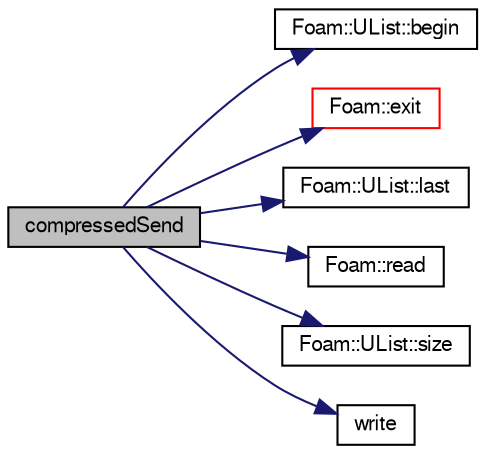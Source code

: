 digraph "compressedSend"
{
  bgcolor="transparent";
  edge [fontname="FreeSans",fontsize="10",labelfontname="FreeSans",labelfontsize="10"];
  node [fontname="FreeSans",fontsize="10",shape=record];
  rankdir="LR";
  Node1 [label="compressedSend",height=0.2,width=0.4,color="black", fillcolor="grey75", style="filled" fontcolor="black"];
  Node1 -> Node2 [color="midnightblue",fontsize="10",style="solid",fontname="FreeSans"];
  Node2 [label="Foam::UList::begin",height=0.2,width=0.4,color="black",URL="$a02659.html#a8a0643ef7f391465066f7f07d45ce934",tooltip="Return an iterator to begin traversing the UList. "];
  Node1 -> Node3 [color="midnightblue",fontsize="10",style="solid",fontname="FreeSans"];
  Node3 [label="Foam::exit",height=0.2,width=0.4,color="red",URL="$a10237.html#a06ca7250d8e89caf05243ec094843642"];
  Node1 -> Node4 [color="midnightblue",fontsize="10",style="solid",fontname="FreeSans"];
  Node4 [label="Foam::UList::last",height=0.2,width=0.4,color="black",URL="$a02659.html#aef07c02ea1c27bdb5906043b399e0ff0",tooltip="Return the last element of the list. "];
  Node1 -> Node5 [color="midnightblue",fontsize="10",style="solid",fontname="FreeSans"];
  Node5 [label="Foam::read",height=0.2,width=0.4,color="black",URL="$a10237.html#a18efc6d016047ec7c6d5150d913d8c34"];
  Node1 -> Node6 [color="midnightblue",fontsize="10",style="solid",fontname="FreeSans"];
  Node6 [label="Foam::UList::size",height=0.2,width=0.4,color="black",URL="$a02659.html#a723361dc2020160f5492e8fe2d09fa44",tooltip="Return the number of elements in the UList. "];
  Node1 -> Node7 [color="midnightblue",fontsize="10",style="solid",fontname="FreeSans"];
  Node7 [label="write",height=0.2,width=0.4,color="black",URL="$a02828.html#a8f30b3c2179b03a7acf273e9dea43342"];
}
